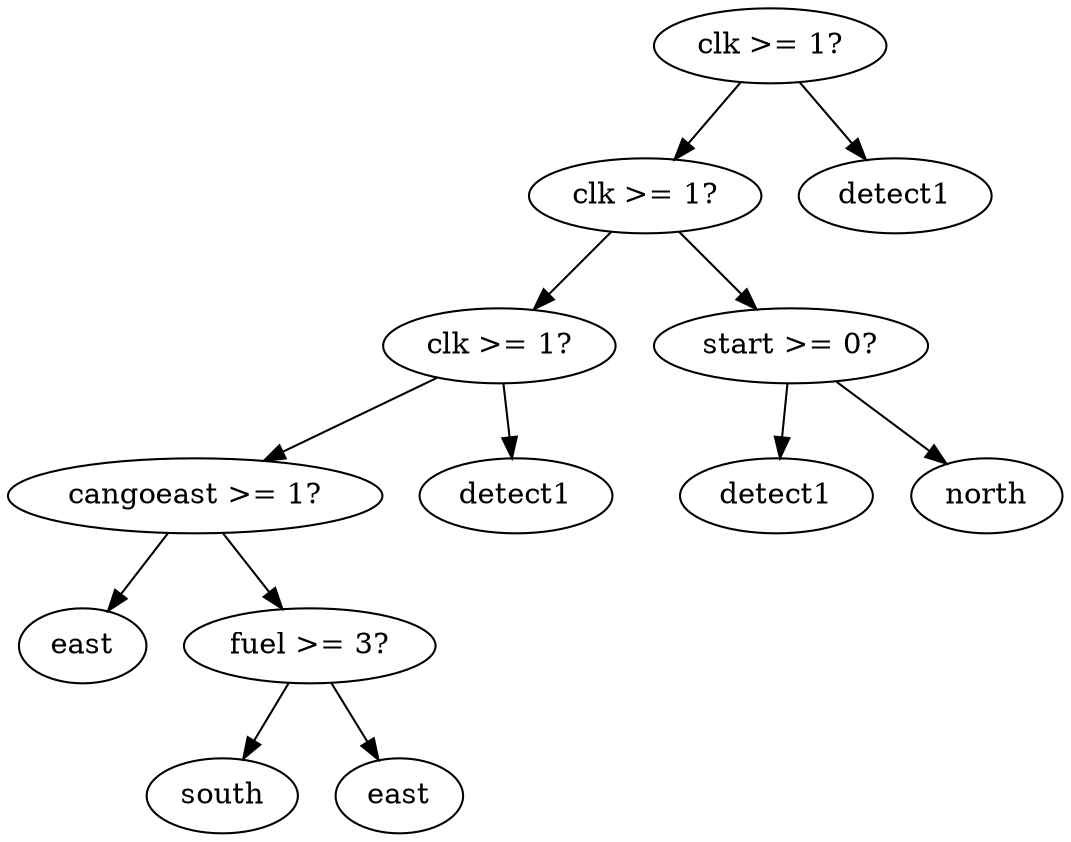 digraph tree {
    "0x0" [label="clk >= 1?"];
    "0x1" [label="clk >= 1?"];
    "0x2" [label="clk >= 1?"];
    "0x3" [label="cangoeast >= 1?"];
    "0x4" [label="east"];
    "0x5" [label="fuel >= 3?"];
    "0x6" [label="south"];
    "0x7" [label="east"];
    "0x8" [label="detect1"];
    "0x9" [label="start >= 0?"];
    "0xa" [label="detect1"];
    "0xb" [label="north"];
    "0xc" [label="detect1"];
    "0x0" -> "0x1";
    "0x0" -> "0xc";
    "0x1" -> "0x2";
    "0x1" -> "0x9";
    "0x2" -> "0x3";
    "0x2" -> "0x8";
    "0x3" -> "0x4";
    "0x3" -> "0x5";
    "0x5" -> "0x6";
    "0x5" -> "0x7";
    "0x9" -> "0xa";
    "0x9" -> "0xb";
}
